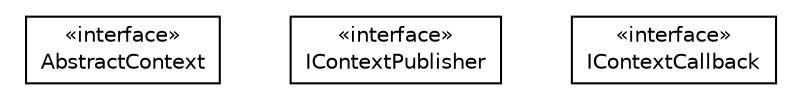 #!/usr/local/bin/dot
#
# Class diagram 
# Generated by UMLGraph version R5_6-24-gf6e263 (http://www.umlgraph.org/)
#

digraph G {
	edge [fontname="Helvetica",fontsize=10,labelfontname="Helvetica",labelfontsize=10];
	node [fontname="Helvetica",fontsize=10,shape=plaintext];
	nodesep=0.25;
	ranksep=0.5;
	// org.universAAL.kinect.adapter.contextBus.AbstractContext
	c1149851 [label=<<table title="org.universAAL.kinect.adapter.contextBus.AbstractContext" border="0" cellborder="1" cellspacing="0" cellpadding="2" port="p" href="./AbstractContext.html">
		<tr><td><table border="0" cellspacing="0" cellpadding="1">
<tr><td align="center" balign="center"> &#171;interface&#187; </td></tr>
<tr><td align="center" balign="center"> AbstractContext </td></tr>
		</table></td></tr>
		</table>>, URL="./AbstractContext.html", fontname="Helvetica", fontcolor="black", fontsize=10.0];
	// org.universAAL.kinect.adapter.contextBus.IContextPublisher
	c1149852 [label=<<table title="org.universAAL.kinect.adapter.contextBus.IContextPublisher" border="0" cellborder="1" cellspacing="0" cellpadding="2" port="p" href="./IContextPublisher.html">
		<tr><td><table border="0" cellspacing="0" cellpadding="1">
<tr><td align="center" balign="center"> &#171;interface&#187; </td></tr>
<tr><td align="center" balign="center"> IContextPublisher </td></tr>
		</table></td></tr>
		</table>>, URL="./IContextPublisher.html", fontname="Helvetica", fontcolor="black", fontsize=10.0];
	// org.universAAL.kinect.adapter.contextBus.IContextCallback
	c1149853 [label=<<table title="org.universAAL.kinect.adapter.contextBus.IContextCallback" border="0" cellborder="1" cellspacing="0" cellpadding="2" port="p" href="./IContextCallback.html">
		<tr><td><table border="0" cellspacing="0" cellpadding="1">
<tr><td align="center" balign="center"> &#171;interface&#187; </td></tr>
<tr><td align="center" balign="center"> IContextCallback </td></tr>
		</table></td></tr>
		</table>>, URL="./IContextCallback.html", fontname="Helvetica", fontcolor="black", fontsize=10.0];
}

